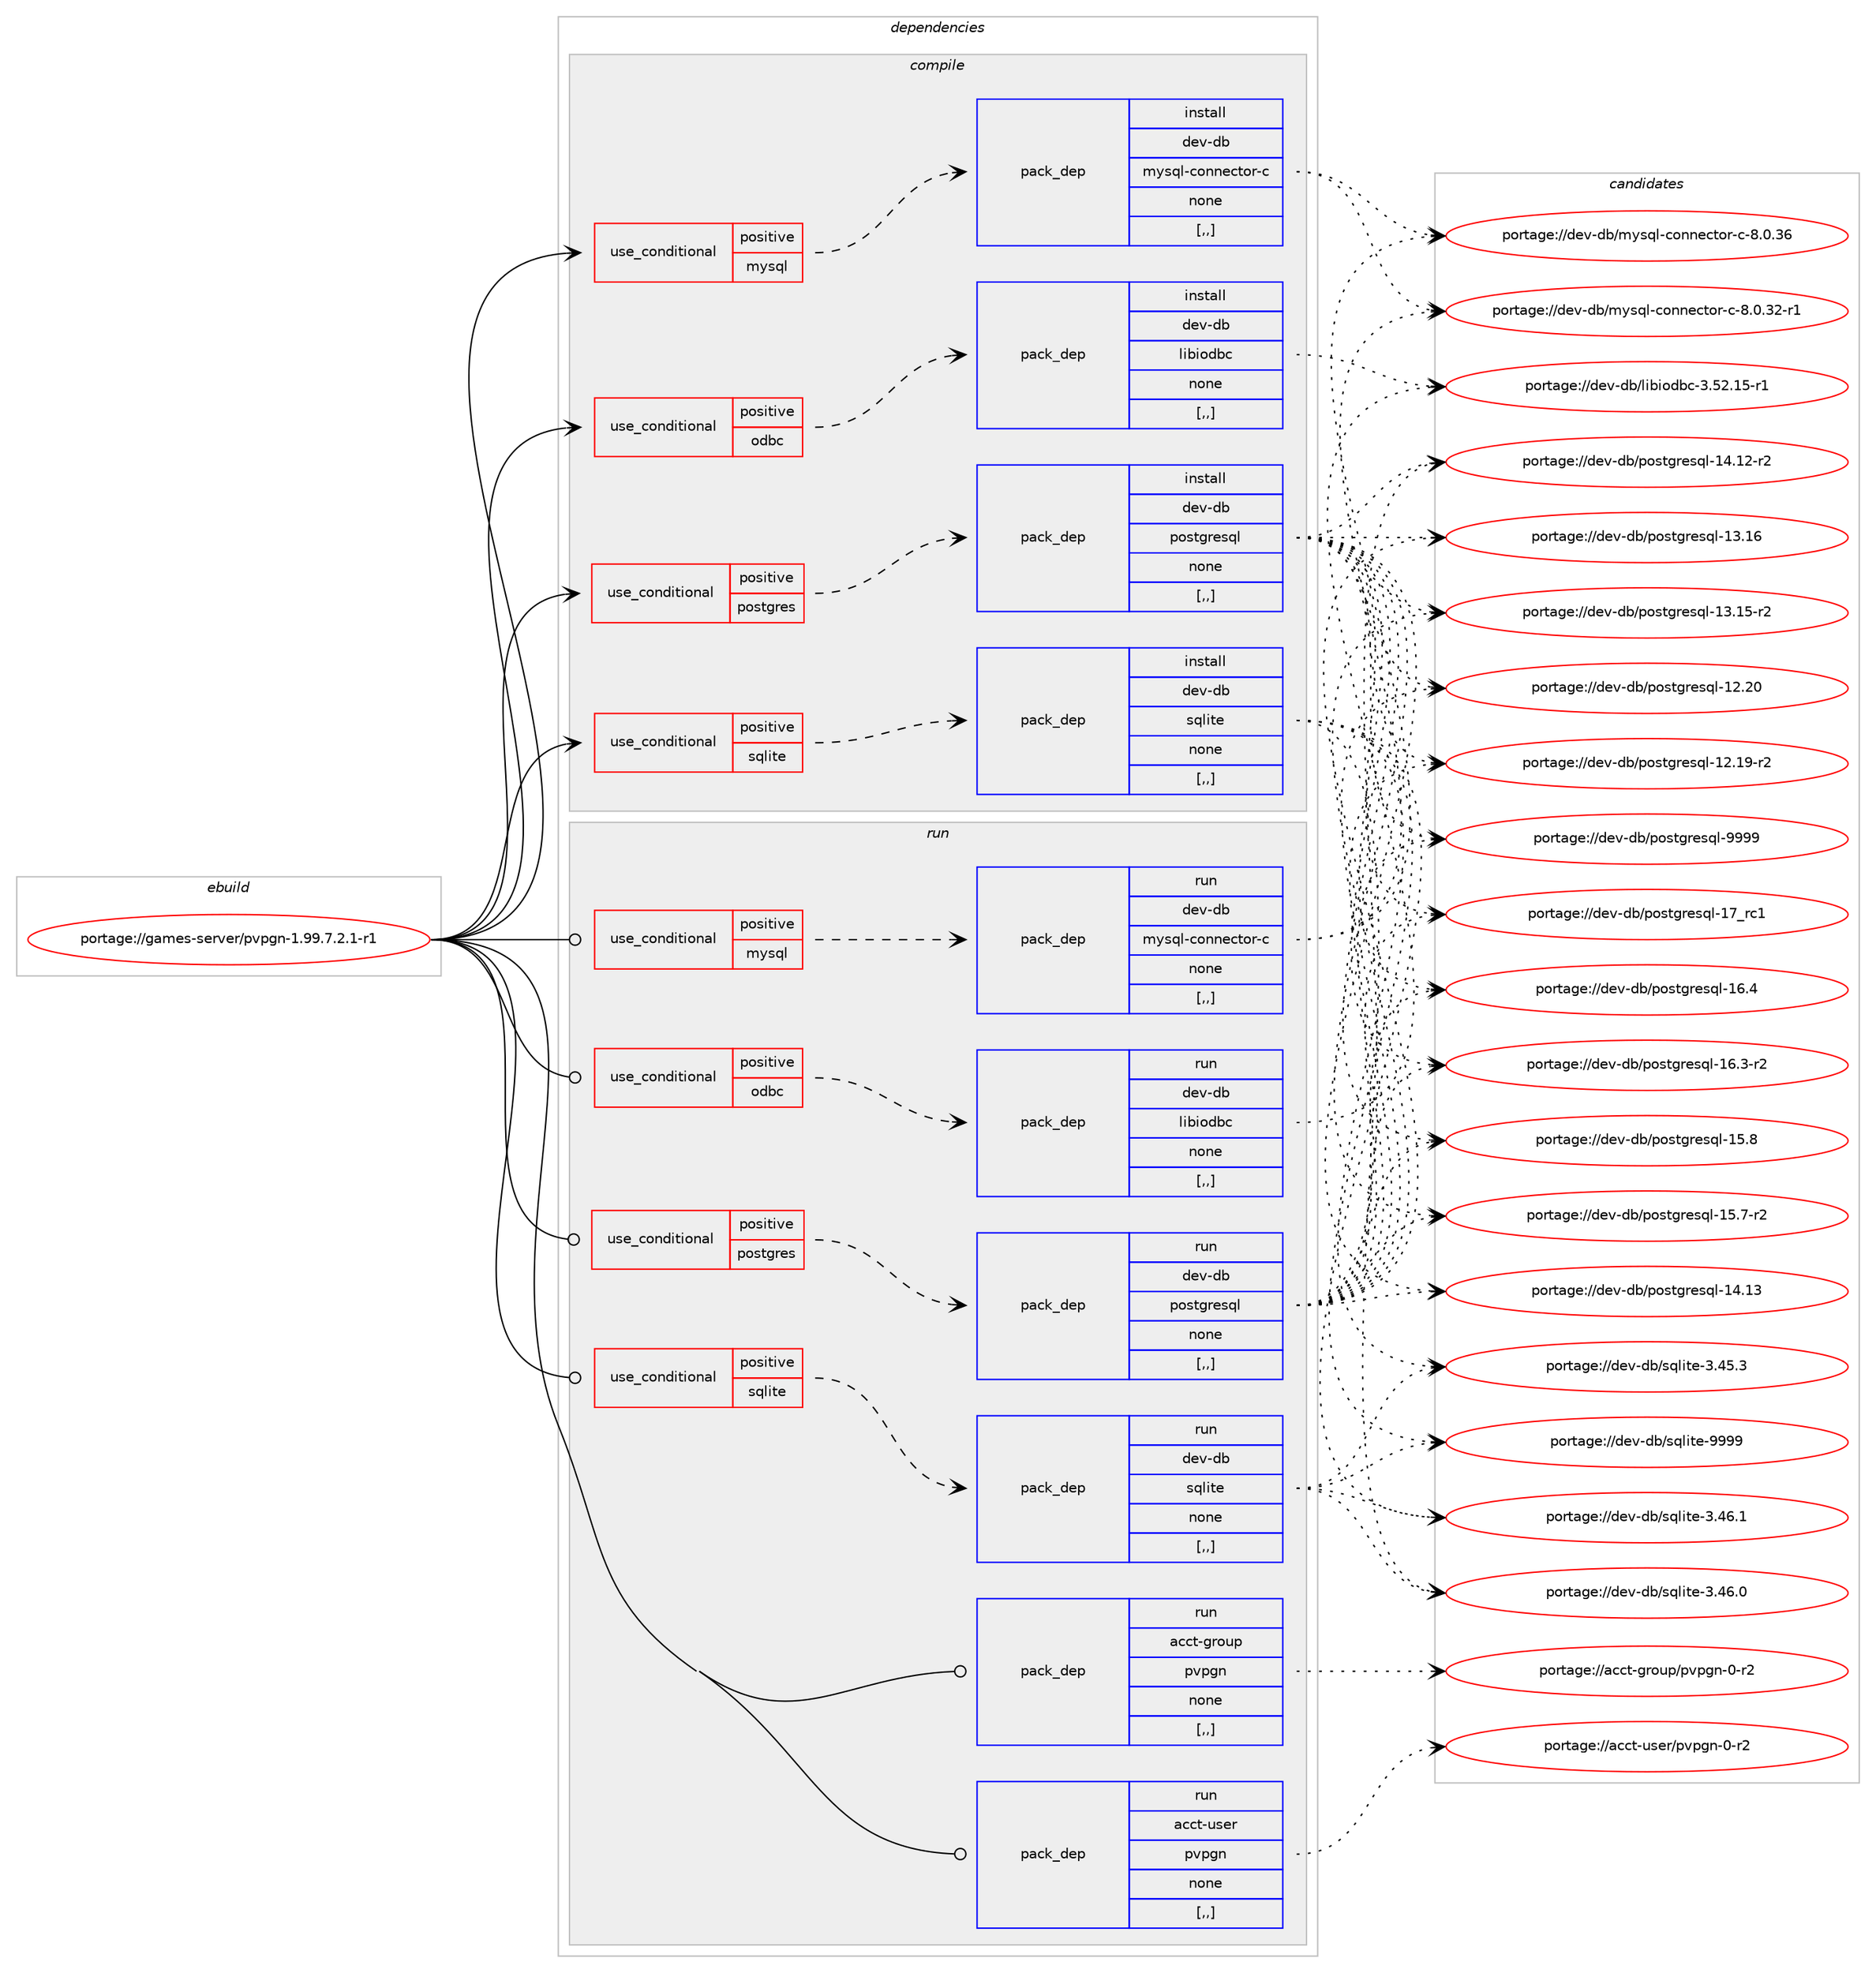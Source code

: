 digraph prolog {

# *************
# Graph options
# *************

newrank=true;
concentrate=true;
compound=true;
graph [rankdir=LR,fontname=Helvetica,fontsize=10,ranksep=1.5];#, ranksep=2.5, nodesep=0.2];
edge  [arrowhead=vee];
node  [fontname=Helvetica,fontsize=10];

# **********
# The ebuild
# **********

subgraph cluster_leftcol {
color=gray;
label=<<i>ebuild</i>>;
id [label="portage://games-server/pvpgn-1.99.7.2.1-r1", color=red, width=4, href="../games-server/pvpgn-1.99.7.2.1-r1.svg"];
}

# ****************
# The dependencies
# ****************

subgraph cluster_midcol {
color=gray;
label=<<i>dependencies</i>>;
subgraph cluster_compile {
fillcolor="#eeeeee";
style=filled;
label=<<i>compile</i>>;
subgraph cond196016 {
dependency730239 [label=<<TABLE BORDER="0" CELLBORDER="1" CELLSPACING="0" CELLPADDING="4"><TR><TD ROWSPAN="3" CELLPADDING="10">use_conditional</TD></TR><TR><TD>positive</TD></TR><TR><TD>mysql</TD></TR></TABLE>>, shape=none, color=red];
subgraph pack529119 {
dependency730240 [label=<<TABLE BORDER="0" CELLBORDER="1" CELLSPACING="0" CELLPADDING="4" WIDTH="220"><TR><TD ROWSPAN="6" CELLPADDING="30">pack_dep</TD></TR><TR><TD WIDTH="110">install</TD></TR><TR><TD>dev-db</TD></TR><TR><TD>mysql-connector-c</TD></TR><TR><TD>none</TD></TR><TR><TD>[,,]</TD></TR></TABLE>>, shape=none, color=blue];
}
dependency730239:e -> dependency730240:w [weight=20,style="dashed",arrowhead="vee"];
}
id:e -> dependency730239:w [weight=20,style="solid",arrowhead="vee"];
subgraph cond196017 {
dependency730241 [label=<<TABLE BORDER="0" CELLBORDER="1" CELLSPACING="0" CELLPADDING="4"><TR><TD ROWSPAN="3" CELLPADDING="10">use_conditional</TD></TR><TR><TD>positive</TD></TR><TR><TD>odbc</TD></TR></TABLE>>, shape=none, color=red];
subgraph pack529120 {
dependency730242 [label=<<TABLE BORDER="0" CELLBORDER="1" CELLSPACING="0" CELLPADDING="4" WIDTH="220"><TR><TD ROWSPAN="6" CELLPADDING="30">pack_dep</TD></TR><TR><TD WIDTH="110">install</TD></TR><TR><TD>dev-db</TD></TR><TR><TD>libiodbc</TD></TR><TR><TD>none</TD></TR><TR><TD>[,,]</TD></TR></TABLE>>, shape=none, color=blue];
}
dependency730241:e -> dependency730242:w [weight=20,style="dashed",arrowhead="vee"];
}
id:e -> dependency730241:w [weight=20,style="solid",arrowhead="vee"];
subgraph cond196018 {
dependency730243 [label=<<TABLE BORDER="0" CELLBORDER="1" CELLSPACING="0" CELLPADDING="4"><TR><TD ROWSPAN="3" CELLPADDING="10">use_conditional</TD></TR><TR><TD>positive</TD></TR><TR><TD>postgres</TD></TR></TABLE>>, shape=none, color=red];
subgraph pack529121 {
dependency730244 [label=<<TABLE BORDER="0" CELLBORDER="1" CELLSPACING="0" CELLPADDING="4" WIDTH="220"><TR><TD ROWSPAN="6" CELLPADDING="30">pack_dep</TD></TR><TR><TD WIDTH="110">install</TD></TR><TR><TD>dev-db</TD></TR><TR><TD>postgresql</TD></TR><TR><TD>none</TD></TR><TR><TD>[,,]</TD></TR></TABLE>>, shape=none, color=blue];
}
dependency730243:e -> dependency730244:w [weight=20,style="dashed",arrowhead="vee"];
}
id:e -> dependency730243:w [weight=20,style="solid",arrowhead="vee"];
subgraph cond196019 {
dependency730245 [label=<<TABLE BORDER="0" CELLBORDER="1" CELLSPACING="0" CELLPADDING="4"><TR><TD ROWSPAN="3" CELLPADDING="10">use_conditional</TD></TR><TR><TD>positive</TD></TR><TR><TD>sqlite</TD></TR></TABLE>>, shape=none, color=red];
subgraph pack529122 {
dependency730246 [label=<<TABLE BORDER="0" CELLBORDER="1" CELLSPACING="0" CELLPADDING="4" WIDTH="220"><TR><TD ROWSPAN="6" CELLPADDING="30">pack_dep</TD></TR><TR><TD WIDTH="110">install</TD></TR><TR><TD>dev-db</TD></TR><TR><TD>sqlite</TD></TR><TR><TD>none</TD></TR><TR><TD>[,,]</TD></TR></TABLE>>, shape=none, color=blue];
}
dependency730245:e -> dependency730246:w [weight=20,style="dashed",arrowhead="vee"];
}
id:e -> dependency730245:w [weight=20,style="solid",arrowhead="vee"];
}
subgraph cluster_compileandrun {
fillcolor="#eeeeee";
style=filled;
label=<<i>compile and run</i>>;
}
subgraph cluster_run {
fillcolor="#eeeeee";
style=filled;
label=<<i>run</i>>;
subgraph cond196020 {
dependency730247 [label=<<TABLE BORDER="0" CELLBORDER="1" CELLSPACING="0" CELLPADDING="4"><TR><TD ROWSPAN="3" CELLPADDING="10">use_conditional</TD></TR><TR><TD>positive</TD></TR><TR><TD>mysql</TD></TR></TABLE>>, shape=none, color=red];
subgraph pack529123 {
dependency730248 [label=<<TABLE BORDER="0" CELLBORDER="1" CELLSPACING="0" CELLPADDING="4" WIDTH="220"><TR><TD ROWSPAN="6" CELLPADDING="30">pack_dep</TD></TR><TR><TD WIDTH="110">run</TD></TR><TR><TD>dev-db</TD></TR><TR><TD>mysql-connector-c</TD></TR><TR><TD>none</TD></TR><TR><TD>[,,]</TD></TR></TABLE>>, shape=none, color=blue];
}
dependency730247:e -> dependency730248:w [weight=20,style="dashed",arrowhead="vee"];
}
id:e -> dependency730247:w [weight=20,style="solid",arrowhead="odot"];
subgraph cond196021 {
dependency730249 [label=<<TABLE BORDER="0" CELLBORDER="1" CELLSPACING="0" CELLPADDING="4"><TR><TD ROWSPAN="3" CELLPADDING="10">use_conditional</TD></TR><TR><TD>positive</TD></TR><TR><TD>odbc</TD></TR></TABLE>>, shape=none, color=red];
subgraph pack529124 {
dependency730250 [label=<<TABLE BORDER="0" CELLBORDER="1" CELLSPACING="0" CELLPADDING="4" WIDTH="220"><TR><TD ROWSPAN="6" CELLPADDING="30">pack_dep</TD></TR><TR><TD WIDTH="110">run</TD></TR><TR><TD>dev-db</TD></TR><TR><TD>libiodbc</TD></TR><TR><TD>none</TD></TR><TR><TD>[,,]</TD></TR></TABLE>>, shape=none, color=blue];
}
dependency730249:e -> dependency730250:w [weight=20,style="dashed",arrowhead="vee"];
}
id:e -> dependency730249:w [weight=20,style="solid",arrowhead="odot"];
subgraph cond196022 {
dependency730251 [label=<<TABLE BORDER="0" CELLBORDER="1" CELLSPACING="0" CELLPADDING="4"><TR><TD ROWSPAN="3" CELLPADDING="10">use_conditional</TD></TR><TR><TD>positive</TD></TR><TR><TD>postgres</TD></TR></TABLE>>, shape=none, color=red];
subgraph pack529125 {
dependency730252 [label=<<TABLE BORDER="0" CELLBORDER="1" CELLSPACING="0" CELLPADDING="4" WIDTH="220"><TR><TD ROWSPAN="6" CELLPADDING="30">pack_dep</TD></TR><TR><TD WIDTH="110">run</TD></TR><TR><TD>dev-db</TD></TR><TR><TD>postgresql</TD></TR><TR><TD>none</TD></TR><TR><TD>[,,]</TD></TR></TABLE>>, shape=none, color=blue];
}
dependency730251:e -> dependency730252:w [weight=20,style="dashed",arrowhead="vee"];
}
id:e -> dependency730251:w [weight=20,style="solid",arrowhead="odot"];
subgraph cond196023 {
dependency730253 [label=<<TABLE BORDER="0" CELLBORDER="1" CELLSPACING="0" CELLPADDING="4"><TR><TD ROWSPAN="3" CELLPADDING="10">use_conditional</TD></TR><TR><TD>positive</TD></TR><TR><TD>sqlite</TD></TR></TABLE>>, shape=none, color=red];
subgraph pack529126 {
dependency730254 [label=<<TABLE BORDER="0" CELLBORDER="1" CELLSPACING="0" CELLPADDING="4" WIDTH="220"><TR><TD ROWSPAN="6" CELLPADDING="30">pack_dep</TD></TR><TR><TD WIDTH="110">run</TD></TR><TR><TD>dev-db</TD></TR><TR><TD>sqlite</TD></TR><TR><TD>none</TD></TR><TR><TD>[,,]</TD></TR></TABLE>>, shape=none, color=blue];
}
dependency730253:e -> dependency730254:w [weight=20,style="dashed",arrowhead="vee"];
}
id:e -> dependency730253:w [weight=20,style="solid",arrowhead="odot"];
subgraph pack529127 {
dependency730255 [label=<<TABLE BORDER="0" CELLBORDER="1" CELLSPACING="0" CELLPADDING="4" WIDTH="220"><TR><TD ROWSPAN="6" CELLPADDING="30">pack_dep</TD></TR><TR><TD WIDTH="110">run</TD></TR><TR><TD>acct-group</TD></TR><TR><TD>pvpgn</TD></TR><TR><TD>none</TD></TR><TR><TD>[,,]</TD></TR></TABLE>>, shape=none, color=blue];
}
id:e -> dependency730255:w [weight=20,style="solid",arrowhead="odot"];
subgraph pack529128 {
dependency730256 [label=<<TABLE BORDER="0" CELLBORDER="1" CELLSPACING="0" CELLPADDING="4" WIDTH="220"><TR><TD ROWSPAN="6" CELLPADDING="30">pack_dep</TD></TR><TR><TD WIDTH="110">run</TD></TR><TR><TD>acct-user</TD></TR><TR><TD>pvpgn</TD></TR><TR><TD>none</TD></TR><TR><TD>[,,]</TD></TR></TABLE>>, shape=none, color=blue];
}
id:e -> dependency730256:w [weight=20,style="solid",arrowhead="odot"];
}
}

# **************
# The candidates
# **************

subgraph cluster_choices {
rank=same;
color=gray;
label=<<i>candidates</i>>;

subgraph choice529119 {
color=black;
nodesep=1;
choice100101118451009847109121115113108459911111011010199116111114459945564648465154 [label="portage://dev-db/mysql-connector-c-8.0.36", color=red, width=4,href="../dev-db/mysql-connector-c-8.0.36.svg"];
choice1001011184510098471091211151131084599111110110101991161111144599455646484651504511449 [label="portage://dev-db/mysql-connector-c-8.0.32-r1", color=red, width=4,href="../dev-db/mysql-connector-c-8.0.32-r1.svg"];
dependency730240:e -> choice100101118451009847109121115113108459911111011010199116111114459945564648465154:w [style=dotted,weight="100"];
dependency730240:e -> choice1001011184510098471091211151131084599111110110101991161111144599455646484651504511449:w [style=dotted,weight="100"];
}
subgraph choice529120 {
color=black;
nodesep=1;
choice10010111845100984710810598105111100989945514653504649534511449 [label="portage://dev-db/libiodbc-3.52.15-r1", color=red, width=4,href="../dev-db/libiodbc-3.52.15-r1.svg"];
dependency730242:e -> choice10010111845100984710810598105111100989945514653504649534511449:w [style=dotted,weight="100"];
}
subgraph choice529121 {
color=black;
nodesep=1;
choice1001011184510098471121111151161031141011151131084557575757 [label="portage://dev-db/postgresql-9999", color=red, width=4,href="../dev-db/postgresql-9999.svg"];
choice100101118451009847112111115116103114101115113108454955951149949 [label="portage://dev-db/postgresql-17_rc1", color=red, width=4,href="../dev-db/postgresql-17_rc1.svg"];
choice1001011184510098471121111151161031141011151131084549544652 [label="portage://dev-db/postgresql-16.4", color=red, width=4,href="../dev-db/postgresql-16.4.svg"];
choice10010111845100984711211111511610311410111511310845495446514511450 [label="portage://dev-db/postgresql-16.3-r2", color=red, width=4,href="../dev-db/postgresql-16.3-r2.svg"];
choice1001011184510098471121111151161031141011151131084549534656 [label="portage://dev-db/postgresql-15.8", color=red, width=4,href="../dev-db/postgresql-15.8.svg"];
choice10010111845100984711211111511610311410111511310845495346554511450 [label="portage://dev-db/postgresql-15.7-r2", color=red, width=4,href="../dev-db/postgresql-15.7-r2.svg"];
choice100101118451009847112111115116103114101115113108454952464951 [label="portage://dev-db/postgresql-14.13", color=red, width=4,href="../dev-db/postgresql-14.13.svg"];
choice1001011184510098471121111151161031141011151131084549524649504511450 [label="portage://dev-db/postgresql-14.12-r2", color=red, width=4,href="../dev-db/postgresql-14.12-r2.svg"];
choice100101118451009847112111115116103114101115113108454951464954 [label="portage://dev-db/postgresql-13.16", color=red, width=4,href="../dev-db/postgresql-13.16.svg"];
choice1001011184510098471121111151161031141011151131084549514649534511450 [label="portage://dev-db/postgresql-13.15-r2", color=red, width=4,href="../dev-db/postgresql-13.15-r2.svg"];
choice100101118451009847112111115116103114101115113108454950465048 [label="portage://dev-db/postgresql-12.20", color=red, width=4,href="../dev-db/postgresql-12.20.svg"];
choice1001011184510098471121111151161031141011151131084549504649574511450 [label="portage://dev-db/postgresql-12.19-r2", color=red, width=4,href="../dev-db/postgresql-12.19-r2.svg"];
dependency730244:e -> choice1001011184510098471121111151161031141011151131084557575757:w [style=dotted,weight="100"];
dependency730244:e -> choice100101118451009847112111115116103114101115113108454955951149949:w [style=dotted,weight="100"];
dependency730244:e -> choice1001011184510098471121111151161031141011151131084549544652:w [style=dotted,weight="100"];
dependency730244:e -> choice10010111845100984711211111511610311410111511310845495446514511450:w [style=dotted,weight="100"];
dependency730244:e -> choice1001011184510098471121111151161031141011151131084549534656:w [style=dotted,weight="100"];
dependency730244:e -> choice10010111845100984711211111511610311410111511310845495346554511450:w [style=dotted,weight="100"];
dependency730244:e -> choice100101118451009847112111115116103114101115113108454952464951:w [style=dotted,weight="100"];
dependency730244:e -> choice1001011184510098471121111151161031141011151131084549524649504511450:w [style=dotted,weight="100"];
dependency730244:e -> choice100101118451009847112111115116103114101115113108454951464954:w [style=dotted,weight="100"];
dependency730244:e -> choice1001011184510098471121111151161031141011151131084549514649534511450:w [style=dotted,weight="100"];
dependency730244:e -> choice100101118451009847112111115116103114101115113108454950465048:w [style=dotted,weight="100"];
dependency730244:e -> choice1001011184510098471121111151161031141011151131084549504649574511450:w [style=dotted,weight="100"];
}
subgraph choice529122 {
color=black;
nodesep=1;
choice1001011184510098471151131081051161014557575757 [label="portage://dev-db/sqlite-9999", color=red, width=4,href="../dev-db/sqlite-9999.svg"];
choice10010111845100984711511310810511610145514652544649 [label="portage://dev-db/sqlite-3.46.1", color=red, width=4,href="../dev-db/sqlite-3.46.1.svg"];
choice10010111845100984711511310810511610145514652544648 [label="portage://dev-db/sqlite-3.46.0", color=red, width=4,href="../dev-db/sqlite-3.46.0.svg"];
choice10010111845100984711511310810511610145514652534651 [label="portage://dev-db/sqlite-3.45.3", color=red, width=4,href="../dev-db/sqlite-3.45.3.svg"];
dependency730246:e -> choice1001011184510098471151131081051161014557575757:w [style=dotted,weight="100"];
dependency730246:e -> choice10010111845100984711511310810511610145514652544649:w [style=dotted,weight="100"];
dependency730246:e -> choice10010111845100984711511310810511610145514652544648:w [style=dotted,weight="100"];
dependency730246:e -> choice10010111845100984711511310810511610145514652534651:w [style=dotted,weight="100"];
}
subgraph choice529123 {
color=black;
nodesep=1;
choice100101118451009847109121115113108459911111011010199116111114459945564648465154 [label="portage://dev-db/mysql-connector-c-8.0.36", color=red, width=4,href="../dev-db/mysql-connector-c-8.0.36.svg"];
choice1001011184510098471091211151131084599111110110101991161111144599455646484651504511449 [label="portage://dev-db/mysql-connector-c-8.0.32-r1", color=red, width=4,href="../dev-db/mysql-connector-c-8.0.32-r1.svg"];
dependency730248:e -> choice100101118451009847109121115113108459911111011010199116111114459945564648465154:w [style=dotted,weight="100"];
dependency730248:e -> choice1001011184510098471091211151131084599111110110101991161111144599455646484651504511449:w [style=dotted,weight="100"];
}
subgraph choice529124 {
color=black;
nodesep=1;
choice10010111845100984710810598105111100989945514653504649534511449 [label="portage://dev-db/libiodbc-3.52.15-r1", color=red, width=4,href="../dev-db/libiodbc-3.52.15-r1.svg"];
dependency730250:e -> choice10010111845100984710810598105111100989945514653504649534511449:w [style=dotted,weight="100"];
}
subgraph choice529125 {
color=black;
nodesep=1;
choice1001011184510098471121111151161031141011151131084557575757 [label="portage://dev-db/postgresql-9999", color=red, width=4,href="../dev-db/postgresql-9999.svg"];
choice100101118451009847112111115116103114101115113108454955951149949 [label="portage://dev-db/postgresql-17_rc1", color=red, width=4,href="../dev-db/postgresql-17_rc1.svg"];
choice1001011184510098471121111151161031141011151131084549544652 [label="portage://dev-db/postgresql-16.4", color=red, width=4,href="../dev-db/postgresql-16.4.svg"];
choice10010111845100984711211111511610311410111511310845495446514511450 [label="portage://dev-db/postgresql-16.3-r2", color=red, width=4,href="../dev-db/postgresql-16.3-r2.svg"];
choice1001011184510098471121111151161031141011151131084549534656 [label="portage://dev-db/postgresql-15.8", color=red, width=4,href="../dev-db/postgresql-15.8.svg"];
choice10010111845100984711211111511610311410111511310845495346554511450 [label="portage://dev-db/postgresql-15.7-r2", color=red, width=4,href="../dev-db/postgresql-15.7-r2.svg"];
choice100101118451009847112111115116103114101115113108454952464951 [label="portage://dev-db/postgresql-14.13", color=red, width=4,href="../dev-db/postgresql-14.13.svg"];
choice1001011184510098471121111151161031141011151131084549524649504511450 [label="portage://dev-db/postgresql-14.12-r2", color=red, width=4,href="../dev-db/postgresql-14.12-r2.svg"];
choice100101118451009847112111115116103114101115113108454951464954 [label="portage://dev-db/postgresql-13.16", color=red, width=4,href="../dev-db/postgresql-13.16.svg"];
choice1001011184510098471121111151161031141011151131084549514649534511450 [label="portage://dev-db/postgresql-13.15-r2", color=red, width=4,href="../dev-db/postgresql-13.15-r2.svg"];
choice100101118451009847112111115116103114101115113108454950465048 [label="portage://dev-db/postgresql-12.20", color=red, width=4,href="../dev-db/postgresql-12.20.svg"];
choice1001011184510098471121111151161031141011151131084549504649574511450 [label="portage://dev-db/postgresql-12.19-r2", color=red, width=4,href="../dev-db/postgresql-12.19-r2.svg"];
dependency730252:e -> choice1001011184510098471121111151161031141011151131084557575757:w [style=dotted,weight="100"];
dependency730252:e -> choice100101118451009847112111115116103114101115113108454955951149949:w [style=dotted,weight="100"];
dependency730252:e -> choice1001011184510098471121111151161031141011151131084549544652:w [style=dotted,weight="100"];
dependency730252:e -> choice10010111845100984711211111511610311410111511310845495446514511450:w [style=dotted,weight="100"];
dependency730252:e -> choice1001011184510098471121111151161031141011151131084549534656:w [style=dotted,weight="100"];
dependency730252:e -> choice10010111845100984711211111511610311410111511310845495346554511450:w [style=dotted,weight="100"];
dependency730252:e -> choice100101118451009847112111115116103114101115113108454952464951:w [style=dotted,weight="100"];
dependency730252:e -> choice1001011184510098471121111151161031141011151131084549524649504511450:w [style=dotted,weight="100"];
dependency730252:e -> choice100101118451009847112111115116103114101115113108454951464954:w [style=dotted,weight="100"];
dependency730252:e -> choice1001011184510098471121111151161031141011151131084549514649534511450:w [style=dotted,weight="100"];
dependency730252:e -> choice100101118451009847112111115116103114101115113108454950465048:w [style=dotted,weight="100"];
dependency730252:e -> choice1001011184510098471121111151161031141011151131084549504649574511450:w [style=dotted,weight="100"];
}
subgraph choice529126 {
color=black;
nodesep=1;
choice1001011184510098471151131081051161014557575757 [label="portage://dev-db/sqlite-9999", color=red, width=4,href="../dev-db/sqlite-9999.svg"];
choice10010111845100984711511310810511610145514652544649 [label="portage://dev-db/sqlite-3.46.1", color=red, width=4,href="../dev-db/sqlite-3.46.1.svg"];
choice10010111845100984711511310810511610145514652544648 [label="portage://dev-db/sqlite-3.46.0", color=red, width=4,href="../dev-db/sqlite-3.46.0.svg"];
choice10010111845100984711511310810511610145514652534651 [label="portage://dev-db/sqlite-3.45.3", color=red, width=4,href="../dev-db/sqlite-3.45.3.svg"];
dependency730254:e -> choice1001011184510098471151131081051161014557575757:w [style=dotted,weight="100"];
dependency730254:e -> choice10010111845100984711511310810511610145514652544649:w [style=dotted,weight="100"];
dependency730254:e -> choice10010111845100984711511310810511610145514652544648:w [style=dotted,weight="100"];
dependency730254:e -> choice10010111845100984711511310810511610145514652534651:w [style=dotted,weight="100"];
}
subgraph choice529127 {
color=black;
nodesep=1;
choice979999116451031141111171124711211811210311045484511450 [label="portage://acct-group/pvpgn-0-r2", color=red, width=4,href="../acct-group/pvpgn-0-r2.svg"];
dependency730255:e -> choice979999116451031141111171124711211811210311045484511450:w [style=dotted,weight="100"];
}
subgraph choice529128 {
color=black;
nodesep=1;
choice979999116451171151011144711211811210311045484511450 [label="portage://acct-user/pvpgn-0-r2", color=red, width=4,href="../acct-user/pvpgn-0-r2.svg"];
dependency730256:e -> choice979999116451171151011144711211811210311045484511450:w [style=dotted,weight="100"];
}
}

}
